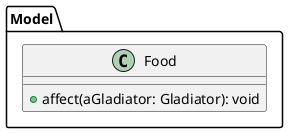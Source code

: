 @startuml
'https://plantuml.com/class-diagram

package Model {
    class Food {
        + affect(aGladiator: Gladiator): void
    }
}

@enduml